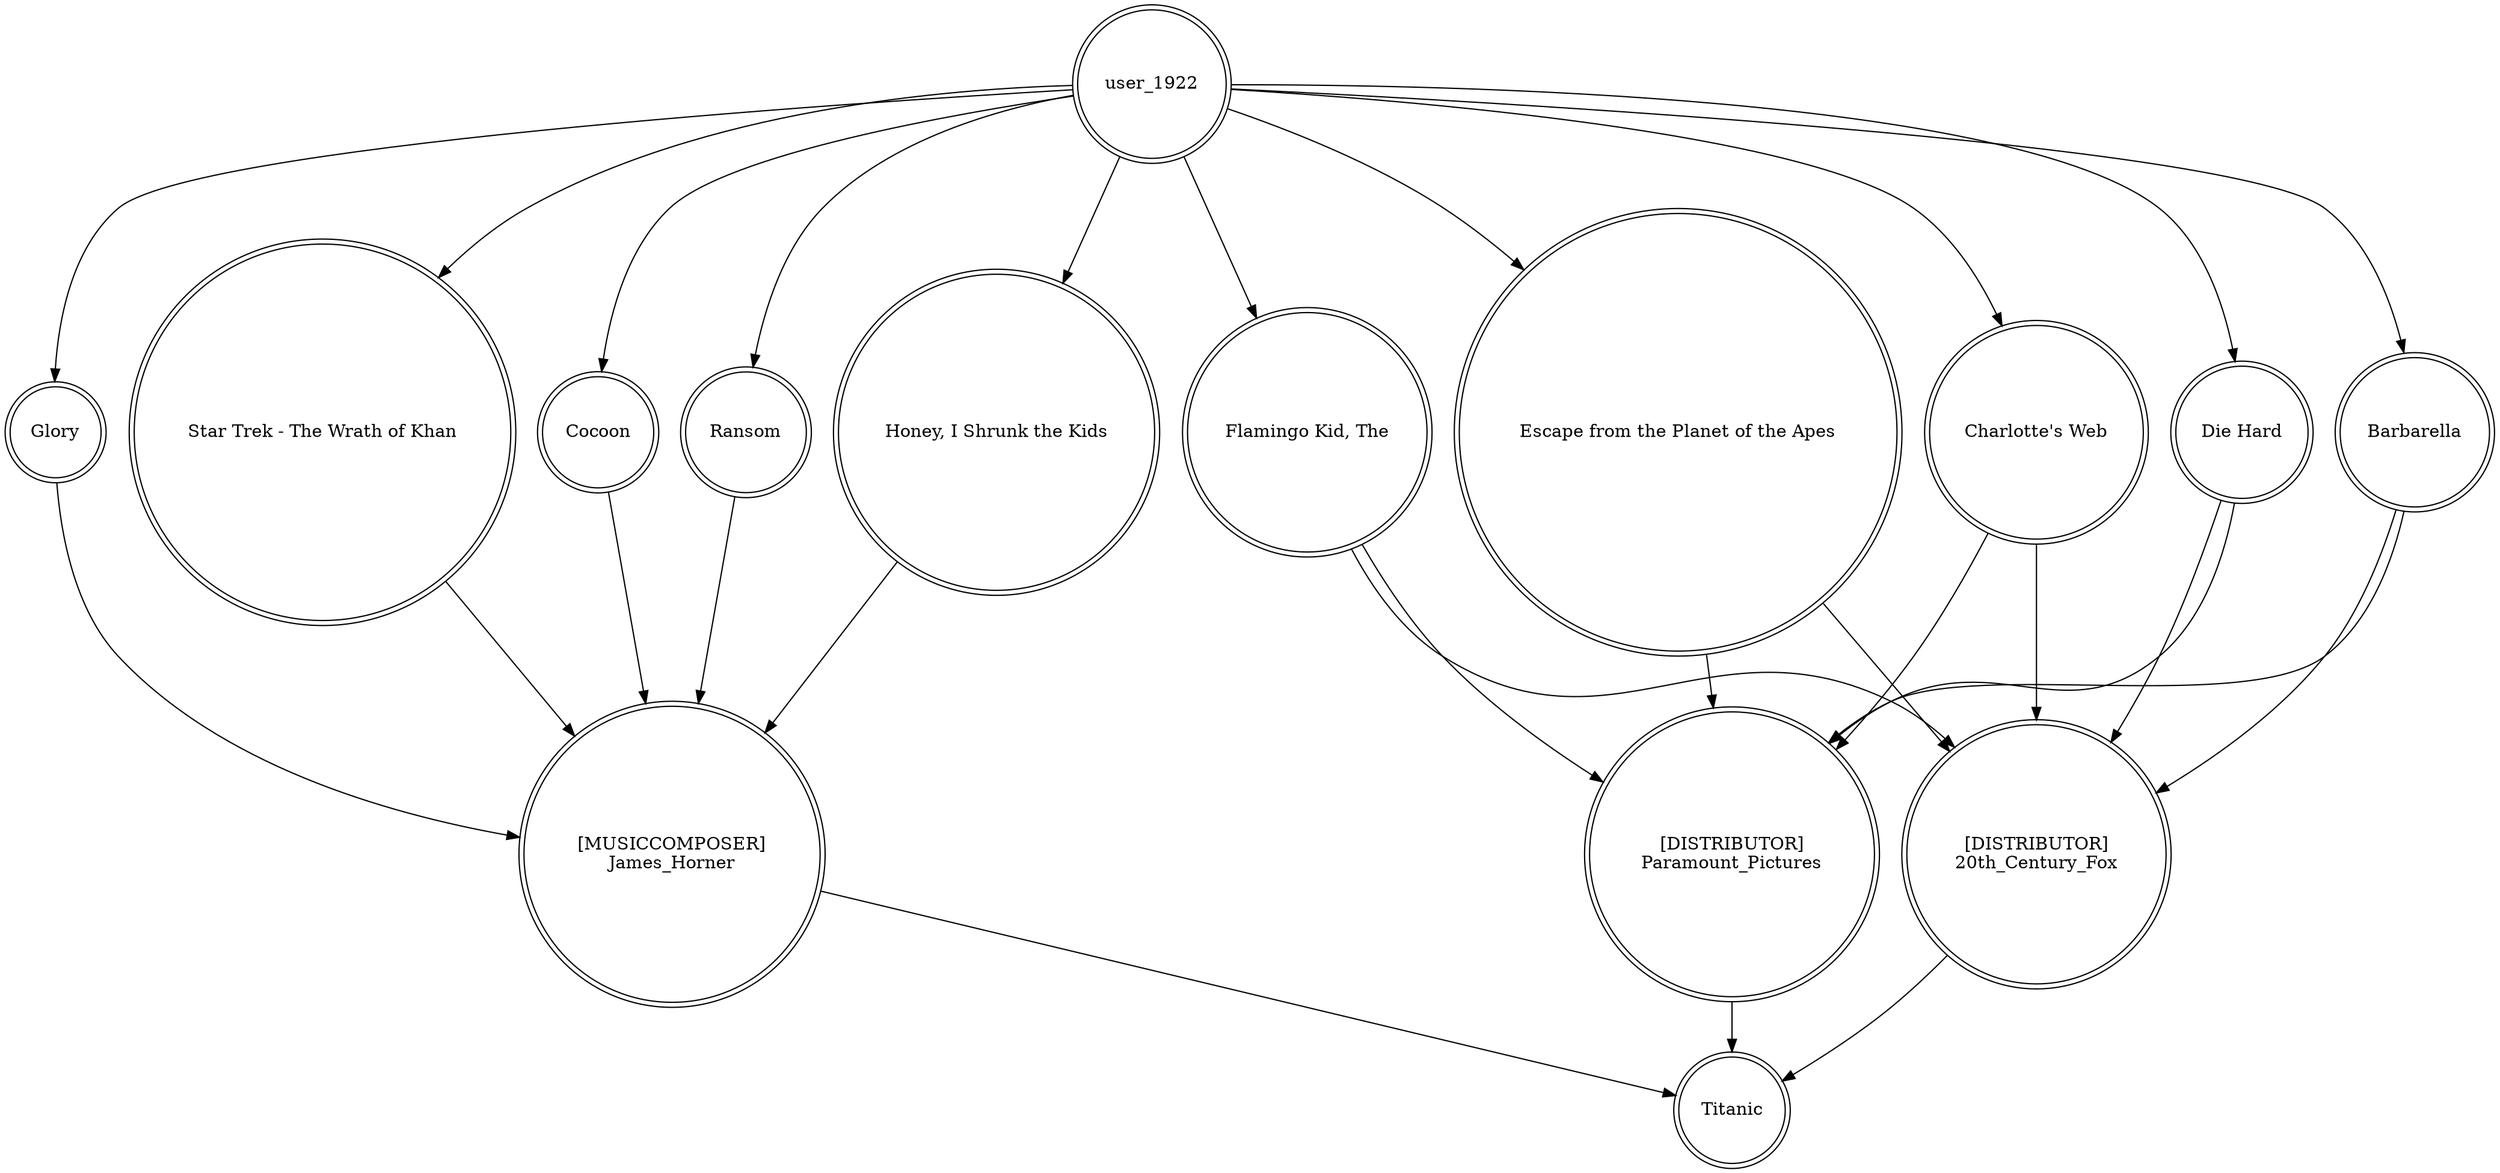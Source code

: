 digraph finite_state_machine {
	node [shape=doublecircle]
	Glory -> "[MUSICCOMPOSER]
James_Horner"
	Barbarella -> "[DISTRIBUTOR]
20th_Century_Fox"
	user_1922 -> Glory
	"Flamingo Kid, The" -> "[DISTRIBUTOR]
Paramount_Pictures"
	"Escape from the Planet of the Apes" -> "[DISTRIBUTOR]
20th_Century_Fox"
	"Star Trek - The Wrath of Khan" -> "[MUSICCOMPOSER]
James_Horner"
	user_1922 -> "Flamingo Kid, The"
	user_1922 -> Cocoon
	"Charlotte's Web" -> "[DISTRIBUTOR]
Paramount_Pictures"
	user_1922 -> Ransom
	"Die Hard" -> "[DISTRIBUTOR]
Paramount_Pictures"
	"[DISTRIBUTOR]
20th_Century_Fox" -> Titanic
	user_1922 -> "Star Trek - The Wrath of Khan"
	user_1922 -> "Charlotte's Web"
	"Flamingo Kid, The" -> "[DISTRIBUTOR]
20th_Century_Fox"
	"Honey, I Shrunk the Kids" -> "[MUSICCOMPOSER]
James_Horner"
	Ransom -> "[MUSICCOMPOSER]
James_Horner"
	user_1922 -> Barbarella
	"Charlotte's Web" -> "[DISTRIBUTOR]
20th_Century_Fox"
	"[DISTRIBUTOR]
Paramount_Pictures" -> Titanic
	user_1922 -> "Honey, I Shrunk the Kids"
	Cocoon -> "[MUSICCOMPOSER]
James_Horner"
	Barbarella -> "[DISTRIBUTOR]
Paramount_Pictures"
	"Escape from the Planet of the Apes" -> "[DISTRIBUTOR]
Paramount_Pictures"
	"Die Hard" -> "[DISTRIBUTOR]
20th_Century_Fox"
	"[MUSICCOMPOSER]
James_Horner" -> Titanic
	user_1922 -> "Escape from the Planet of the Apes"
	user_1922 -> "Die Hard"
}
